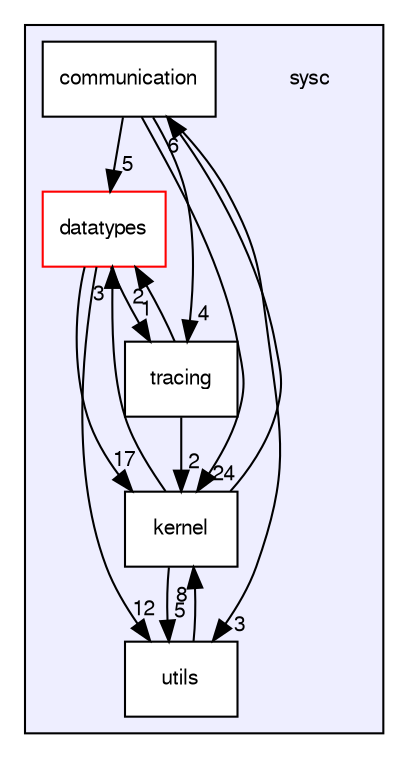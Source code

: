 digraph "sysc" {
  compound=true
  node [ fontsize="10", fontname="FreeSans"];
  edge [ labelfontsize="10", labelfontname="FreeSans"];
  subgraph clusterdir_b3fe251d03f02f270a00ddc1eaee8ac2 {
    graph [ bgcolor="#eeeeff", pencolor="black", label="" URL="dir_b3fe251d03f02f270a00ddc1eaee8ac2.html"];
    dir_b3fe251d03f02f270a00ddc1eaee8ac2 [shape=plaintext label="sysc"];
    dir_1f5acf9294170349f6e9bfe447c29bee [shape=box label="communication" color="black" fillcolor="white" style="filled" URL="dir_1f5acf9294170349f6e9bfe447c29bee.html"];
    dir_5e69c086e82be690ab2b0365646e74e7 [shape=box label="datatypes" color="red" fillcolor="white" style="filled" URL="dir_5e69c086e82be690ab2b0365646e74e7.html"];
    dir_b4b56023568c35e5a49172d00a6c7a39 [shape=box label="kernel" color="black" fillcolor="white" style="filled" URL="dir_b4b56023568c35e5a49172d00a6c7a39.html"];
    dir_4eddbcb30e9a369379b31e2b2e8cd530 [shape=box label="tracing" color="black" fillcolor="white" style="filled" URL="dir_4eddbcb30e9a369379b31e2b2e8cd530.html"];
    dir_abe2d21ecb619c40140cdc0b9ea59ef5 [shape=box label="utils" color="black" fillcolor="white" style="filled" URL="dir_abe2d21ecb619c40140cdc0b9ea59ef5.html"];
  }
  dir_b4b56023568c35e5a49172d00a6c7a39->dir_1f5acf9294170349f6e9bfe447c29bee [headlabel="6", labeldistance=1.5 headhref="dir_000007_000001.html"];
  dir_b4b56023568c35e5a49172d00a6c7a39->dir_abe2d21ecb619c40140cdc0b9ea59ef5 [headlabel="5", labeldistance=1.5 headhref="dir_000007_000009.html"];
  dir_b4b56023568c35e5a49172d00a6c7a39->dir_5e69c086e82be690ab2b0365646e74e7 [headlabel="3", labeldistance=1.5 headhref="dir_000007_000002.html"];
  dir_1f5acf9294170349f6e9bfe447c29bee->dir_b4b56023568c35e5a49172d00a6c7a39 [headlabel="24", labeldistance=1.5 headhref="dir_000001_000007.html"];
  dir_1f5acf9294170349f6e9bfe447c29bee->dir_abe2d21ecb619c40140cdc0b9ea59ef5 [headlabel="3", labeldistance=1.5 headhref="dir_000001_000009.html"];
  dir_1f5acf9294170349f6e9bfe447c29bee->dir_5e69c086e82be690ab2b0365646e74e7 [headlabel="5", labeldistance=1.5 headhref="dir_000001_000002.html"];
  dir_1f5acf9294170349f6e9bfe447c29bee->dir_4eddbcb30e9a369379b31e2b2e8cd530 [headlabel="4", labeldistance=1.5 headhref="dir_000001_000008.html"];
  dir_abe2d21ecb619c40140cdc0b9ea59ef5->dir_b4b56023568c35e5a49172d00a6c7a39 [headlabel="8", labeldistance=1.5 headhref="dir_000009_000007.html"];
  dir_5e69c086e82be690ab2b0365646e74e7->dir_b4b56023568c35e5a49172d00a6c7a39 [headlabel="17", labeldistance=1.5 headhref="dir_000002_000007.html"];
  dir_5e69c086e82be690ab2b0365646e74e7->dir_abe2d21ecb619c40140cdc0b9ea59ef5 [headlabel="12", labeldistance=1.5 headhref="dir_000002_000009.html"];
  dir_5e69c086e82be690ab2b0365646e74e7->dir_4eddbcb30e9a369379b31e2b2e8cd530 [headlabel="1", labeldistance=1.5 headhref="dir_000002_000008.html"];
  dir_4eddbcb30e9a369379b31e2b2e8cd530->dir_b4b56023568c35e5a49172d00a6c7a39 [headlabel="2", labeldistance=1.5 headhref="dir_000008_000007.html"];
  dir_4eddbcb30e9a369379b31e2b2e8cd530->dir_5e69c086e82be690ab2b0365646e74e7 [headlabel="2", labeldistance=1.5 headhref="dir_000008_000002.html"];
}
